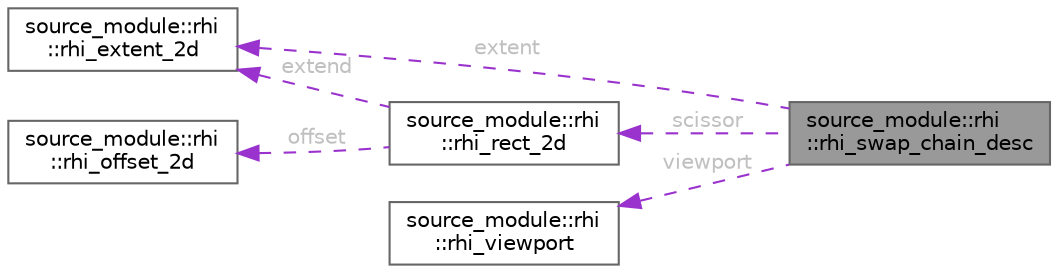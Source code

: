 digraph "source_module::rhi::rhi_swap_chain_desc"
{
 // LATEX_PDF_SIZE
  bgcolor="transparent";
  edge [fontname=Helvetica,fontsize=10,labelfontname=Helvetica,labelfontsize=10];
  node [fontname=Helvetica,fontsize=10,shape=box,height=0.2,width=0.4];
  rankdir="LR";
  Node1 [id="Node000001",label="source_module::rhi\l::rhi_swap_chain_desc",height=0.2,width=0.4,color="gray40", fillcolor="grey60", style="filled", fontcolor="black",tooltip=" "];
  Node2 -> Node1 [id="edge1_Node000001_Node000002",dir="back",color="darkorchid3",style="dashed",tooltip=" ",label=" extent",fontcolor="grey" ];
  Node2 [id="Node000002",label="source_module::rhi\l::rhi_extent_2d",height=0.2,width=0.4,color="gray40", fillcolor="white", style="filled",URL="$structsource__module_1_1rhi_1_1rhi__extent__2d.html",tooltip=" "];
  Node3 -> Node1 [id="edge2_Node000001_Node000003",dir="back",color="darkorchid3",style="dashed",tooltip=" ",label=" viewport",fontcolor="grey" ];
  Node3 [id="Node000003",label="source_module::rhi\l::rhi_viewport",height=0.2,width=0.4,color="gray40", fillcolor="white", style="filled",URL="$structsource__module_1_1rhi_1_1rhi__viewport.html",tooltip=" "];
  Node4 -> Node1 [id="edge3_Node000001_Node000004",dir="back",color="darkorchid3",style="dashed",tooltip=" ",label=" scissor",fontcolor="grey" ];
  Node4 [id="Node000004",label="source_module::rhi\l::rhi_rect_2d",height=0.2,width=0.4,color="gray40", fillcolor="white", style="filled",URL="$structsource__module_1_1rhi_1_1rhi__rect__2d.html",tooltip=" "];
  Node5 -> Node4 [id="edge4_Node000004_Node000005",dir="back",color="darkorchid3",style="dashed",tooltip=" ",label=" offset",fontcolor="grey" ];
  Node5 [id="Node000005",label="source_module::rhi\l::rhi_offset_2d",height=0.2,width=0.4,color="gray40", fillcolor="white", style="filled",URL="$structsource__module_1_1rhi_1_1rhi__offset__2d.html",tooltip=" "];
  Node2 -> Node4 [id="edge5_Node000004_Node000002",dir="back",color="darkorchid3",style="dashed",tooltip=" ",label=" extend",fontcolor="grey" ];
}
